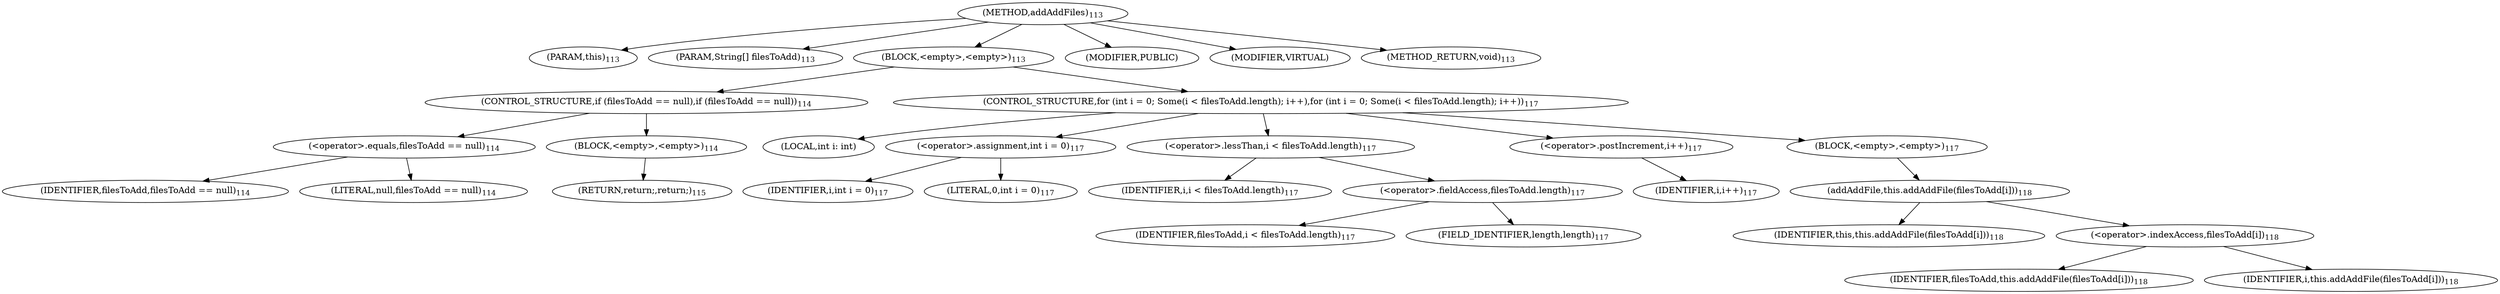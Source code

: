 digraph "addAddFiles" {  
"171" [label = <(METHOD,addAddFiles)<SUB>113</SUB>> ]
"8" [label = <(PARAM,this)<SUB>113</SUB>> ]
"172" [label = <(PARAM,String[] filesToAdd)<SUB>113</SUB>> ]
"173" [label = <(BLOCK,&lt;empty&gt;,&lt;empty&gt;)<SUB>113</SUB>> ]
"174" [label = <(CONTROL_STRUCTURE,if (filesToAdd == null),if (filesToAdd == null))<SUB>114</SUB>> ]
"175" [label = <(&lt;operator&gt;.equals,filesToAdd == null)<SUB>114</SUB>> ]
"176" [label = <(IDENTIFIER,filesToAdd,filesToAdd == null)<SUB>114</SUB>> ]
"177" [label = <(LITERAL,null,filesToAdd == null)<SUB>114</SUB>> ]
"178" [label = <(BLOCK,&lt;empty&gt;,&lt;empty&gt;)<SUB>114</SUB>> ]
"179" [label = <(RETURN,return;,return;)<SUB>115</SUB>> ]
"180" [label = <(CONTROL_STRUCTURE,for (int i = 0; Some(i &lt; filesToAdd.length); i++),for (int i = 0; Some(i &lt; filesToAdd.length); i++))<SUB>117</SUB>> ]
"181" [label = <(LOCAL,int i: int)> ]
"182" [label = <(&lt;operator&gt;.assignment,int i = 0)<SUB>117</SUB>> ]
"183" [label = <(IDENTIFIER,i,int i = 0)<SUB>117</SUB>> ]
"184" [label = <(LITERAL,0,int i = 0)<SUB>117</SUB>> ]
"185" [label = <(&lt;operator&gt;.lessThan,i &lt; filesToAdd.length)<SUB>117</SUB>> ]
"186" [label = <(IDENTIFIER,i,i &lt; filesToAdd.length)<SUB>117</SUB>> ]
"187" [label = <(&lt;operator&gt;.fieldAccess,filesToAdd.length)<SUB>117</SUB>> ]
"188" [label = <(IDENTIFIER,filesToAdd,i &lt; filesToAdd.length)<SUB>117</SUB>> ]
"189" [label = <(FIELD_IDENTIFIER,length,length)<SUB>117</SUB>> ]
"190" [label = <(&lt;operator&gt;.postIncrement,i++)<SUB>117</SUB>> ]
"191" [label = <(IDENTIFIER,i,i++)<SUB>117</SUB>> ]
"192" [label = <(BLOCK,&lt;empty&gt;,&lt;empty&gt;)<SUB>117</SUB>> ]
"193" [label = <(addAddFile,this.addAddFile(filesToAdd[i]))<SUB>118</SUB>> ]
"7" [label = <(IDENTIFIER,this,this.addAddFile(filesToAdd[i]))<SUB>118</SUB>> ]
"194" [label = <(&lt;operator&gt;.indexAccess,filesToAdd[i])<SUB>118</SUB>> ]
"195" [label = <(IDENTIFIER,filesToAdd,this.addAddFile(filesToAdd[i]))<SUB>118</SUB>> ]
"196" [label = <(IDENTIFIER,i,this.addAddFile(filesToAdd[i]))<SUB>118</SUB>> ]
"197" [label = <(MODIFIER,PUBLIC)> ]
"198" [label = <(MODIFIER,VIRTUAL)> ]
"199" [label = <(METHOD_RETURN,void)<SUB>113</SUB>> ]
  "171" -> "8" 
  "171" -> "172" 
  "171" -> "173" 
  "171" -> "197" 
  "171" -> "198" 
  "171" -> "199" 
  "173" -> "174" 
  "173" -> "180" 
  "174" -> "175" 
  "174" -> "178" 
  "175" -> "176" 
  "175" -> "177" 
  "178" -> "179" 
  "180" -> "181" 
  "180" -> "182" 
  "180" -> "185" 
  "180" -> "190" 
  "180" -> "192" 
  "182" -> "183" 
  "182" -> "184" 
  "185" -> "186" 
  "185" -> "187" 
  "187" -> "188" 
  "187" -> "189" 
  "190" -> "191" 
  "192" -> "193" 
  "193" -> "7" 
  "193" -> "194" 
  "194" -> "195" 
  "194" -> "196" 
}
